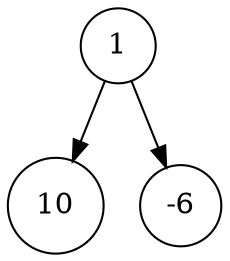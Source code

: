 digraph tree{
    0 [shape="circle"label = "1"];
    1 [shape="circle"label = "10"];
    2 [shape="circle"label = "-6"];
    0->2;
    0->1;
}